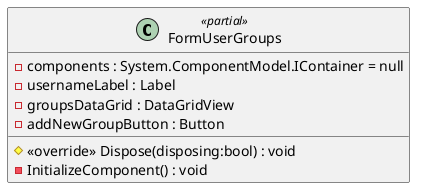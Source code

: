 @startuml
class FormUserGroups <<partial>> {
    - components : System.ComponentModel.IContainer = null
    # <<override>> Dispose(disposing:bool) : void
    - InitializeComponent() : void
    - usernameLabel : Label
    - groupsDataGrid : DataGridView
    - addNewGroupButton : Button
}
@enduml

